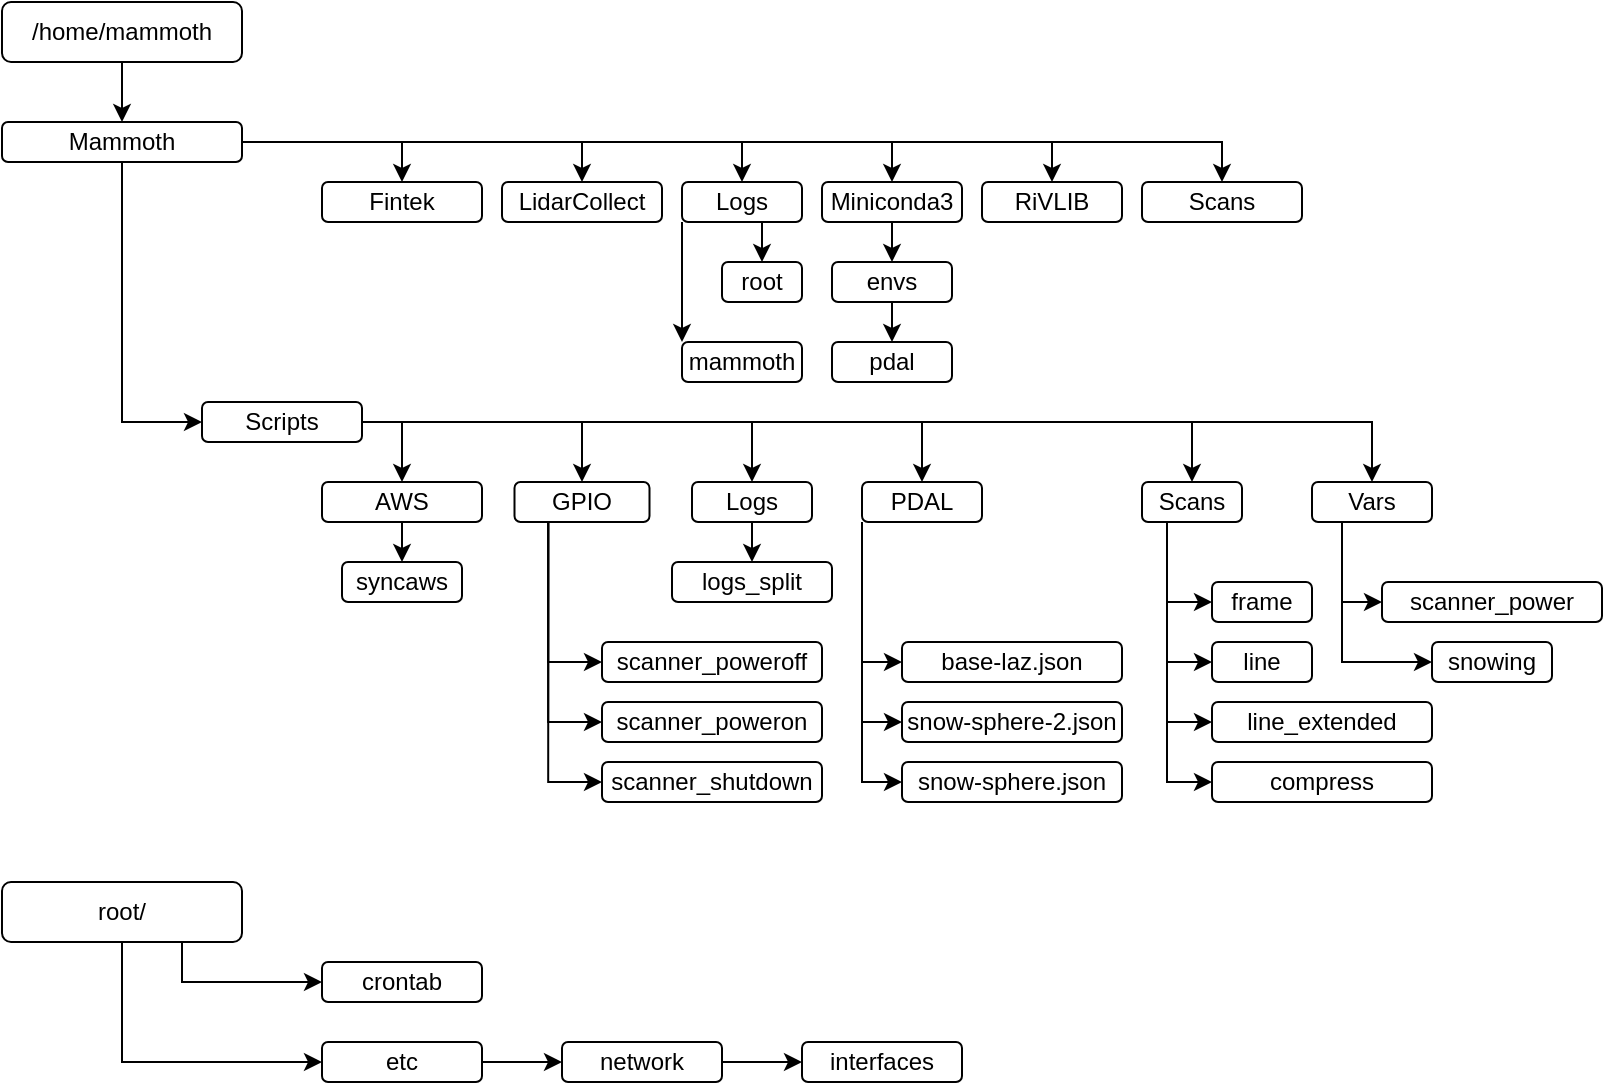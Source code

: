<mxfile version="13.7.9" type="device"><diagram id="GPwn81fz-g4gS83WzSSP" name="Page-1"><mxGraphModel dx="1026" dy="604" grid="1" gridSize="10" guides="1" tooltips="1" connect="1" arrows="1" fold="1" page="1" pageScale="1" pageWidth="850" pageHeight="1100" math="0" shadow="0"><root><mxCell id="0"/><mxCell id="1" parent="0"/><mxCell id="YH4ZgeWVAiN75wn5fXEC-18" style="edgeStyle=orthogonalEdgeStyle;rounded=0;orthogonalLoop=1;jettySize=auto;html=1;exitX=0.5;exitY=1;exitDx=0;exitDy=0;entryX=0.5;entryY=0;entryDx=0;entryDy=0;" edge="1" parent="1" source="YH4ZgeWVAiN75wn5fXEC-1" target="YH4ZgeWVAiN75wn5fXEC-3"><mxGeometry relative="1" as="geometry"/></mxCell><mxCell id="YH4ZgeWVAiN75wn5fXEC-1" value="/home/mammoth" style="rounded=1;whiteSpace=wrap;html=1;" vertex="1" parent="1"><mxGeometry x="40" y="80" width="120" height="30" as="geometry"/></mxCell><mxCell id="YH4ZgeWVAiN75wn5fXEC-80" style="edgeStyle=orthogonalEdgeStyle;rounded=0;orthogonalLoop=1;jettySize=auto;html=1;exitX=0.5;exitY=1;exitDx=0;exitDy=0;entryX=0;entryY=0.5;entryDx=0;entryDy=0;" edge="1" parent="1" source="YH4ZgeWVAiN75wn5fXEC-2" target="YH4ZgeWVAiN75wn5fXEC-78"><mxGeometry relative="1" as="geometry"/></mxCell><mxCell id="YH4ZgeWVAiN75wn5fXEC-82" style="edgeStyle=orthogonalEdgeStyle;rounded=0;orthogonalLoop=1;jettySize=auto;html=1;exitX=0.75;exitY=1;exitDx=0;exitDy=0;entryX=0;entryY=0.5;entryDx=0;entryDy=0;" edge="1" parent="1" source="YH4ZgeWVAiN75wn5fXEC-2" target="YH4ZgeWVAiN75wn5fXEC-77"><mxGeometry relative="1" as="geometry"/></mxCell><mxCell id="YH4ZgeWVAiN75wn5fXEC-2" value="root/" style="rounded=1;whiteSpace=wrap;html=1;" vertex="1" parent="1"><mxGeometry x="40" y="520" width="120" height="30" as="geometry"/></mxCell><mxCell id="YH4ZgeWVAiN75wn5fXEC-20" style="edgeStyle=orthogonalEdgeStyle;rounded=0;orthogonalLoop=1;jettySize=auto;html=1;exitX=1;exitY=0.5;exitDx=0;exitDy=0;entryX=0.5;entryY=0;entryDx=0;entryDy=0;" edge="1" parent="1" source="YH4ZgeWVAiN75wn5fXEC-3" target="YH4ZgeWVAiN75wn5fXEC-4"><mxGeometry relative="1" as="geometry"/></mxCell><mxCell id="YH4ZgeWVAiN75wn5fXEC-21" style="edgeStyle=orthogonalEdgeStyle;rounded=0;orthogonalLoop=1;jettySize=auto;html=1;exitX=1;exitY=0.5;exitDx=0;exitDy=0;entryX=0.5;entryY=0;entryDx=0;entryDy=0;" edge="1" parent="1" source="YH4ZgeWVAiN75wn5fXEC-3" target="YH4ZgeWVAiN75wn5fXEC-5"><mxGeometry relative="1" as="geometry"/></mxCell><mxCell id="YH4ZgeWVAiN75wn5fXEC-22" style="edgeStyle=orthogonalEdgeStyle;rounded=0;orthogonalLoop=1;jettySize=auto;html=1;exitX=1;exitY=0.5;exitDx=0;exitDy=0;entryX=0.5;entryY=0;entryDx=0;entryDy=0;" edge="1" parent="1" source="YH4ZgeWVAiN75wn5fXEC-3" target="YH4ZgeWVAiN75wn5fXEC-7"><mxGeometry relative="1" as="geometry"/></mxCell><mxCell id="YH4ZgeWVAiN75wn5fXEC-23" style="edgeStyle=orthogonalEdgeStyle;rounded=0;orthogonalLoop=1;jettySize=auto;html=1;exitX=1;exitY=0.5;exitDx=0;exitDy=0;entryX=0.5;entryY=0;entryDx=0;entryDy=0;" edge="1" parent="1" source="YH4ZgeWVAiN75wn5fXEC-3" target="YH4ZgeWVAiN75wn5fXEC-8"><mxGeometry relative="1" as="geometry"/></mxCell><mxCell id="YH4ZgeWVAiN75wn5fXEC-24" style="edgeStyle=orthogonalEdgeStyle;rounded=0;orthogonalLoop=1;jettySize=auto;html=1;exitX=0.5;exitY=1;exitDx=0;exitDy=0;entryX=0;entryY=0.5;entryDx=0;entryDy=0;" edge="1" parent="1" source="YH4ZgeWVAiN75wn5fXEC-3" target="YH4ZgeWVAiN75wn5fXEC-11"><mxGeometry relative="1" as="geometry"/></mxCell><mxCell id="YH4ZgeWVAiN75wn5fXEC-37" style="edgeStyle=orthogonalEdgeStyle;rounded=0;orthogonalLoop=1;jettySize=auto;html=1;exitX=1;exitY=0.5;exitDx=0;exitDy=0;entryX=0.5;entryY=0;entryDx=0;entryDy=0;" edge="1" parent="1" source="YH4ZgeWVAiN75wn5fXEC-3" target="YH4ZgeWVAiN75wn5fXEC-9"><mxGeometry relative="1" as="geometry"/></mxCell><mxCell id="YH4ZgeWVAiN75wn5fXEC-38" style="edgeStyle=orthogonalEdgeStyle;rounded=0;orthogonalLoop=1;jettySize=auto;html=1;exitX=1;exitY=0.5;exitDx=0;exitDy=0;entryX=0.5;entryY=0;entryDx=0;entryDy=0;" edge="1" parent="1" source="YH4ZgeWVAiN75wn5fXEC-3" target="YH4ZgeWVAiN75wn5fXEC-10"><mxGeometry relative="1" as="geometry"/></mxCell><mxCell id="YH4ZgeWVAiN75wn5fXEC-3" value="Mammoth" style="rounded=1;whiteSpace=wrap;html=1;" vertex="1" parent="1"><mxGeometry x="40" y="140" width="120" height="20" as="geometry"/></mxCell><mxCell id="YH4ZgeWVAiN75wn5fXEC-4" value="Fintek" style="rounded=1;whiteSpace=wrap;html=1;" vertex="1" parent="1"><mxGeometry x="200" y="170" width="80" height="20" as="geometry"/></mxCell><mxCell id="YH4ZgeWVAiN75wn5fXEC-5" value="LidarCollect" style="rounded=1;whiteSpace=wrap;html=1;" vertex="1" parent="1"><mxGeometry x="290" y="170" width="80" height="20" as="geometry"/></mxCell><mxCell id="YH4ZgeWVAiN75wn5fXEC-41" style="edgeStyle=orthogonalEdgeStyle;rounded=0;orthogonalLoop=1;jettySize=auto;html=1;exitX=0.5;exitY=1;exitDx=0;exitDy=0;entryX=0.5;entryY=0;entryDx=0;entryDy=0;" edge="1" parent="1" source="YH4ZgeWVAiN75wn5fXEC-7" target="YH4ZgeWVAiN75wn5fXEC-40"><mxGeometry relative="1" as="geometry"/></mxCell><mxCell id="YH4ZgeWVAiN75wn5fXEC-43" style="edgeStyle=orthogonalEdgeStyle;rounded=0;orthogonalLoop=1;jettySize=auto;html=1;exitX=0;exitY=1;exitDx=0;exitDy=0;entryX=0;entryY=0;entryDx=0;entryDy=0;" edge="1" parent="1" source="YH4ZgeWVAiN75wn5fXEC-7" target="YH4ZgeWVAiN75wn5fXEC-39"><mxGeometry relative="1" as="geometry"/></mxCell><mxCell id="YH4ZgeWVAiN75wn5fXEC-7" value="Logs" style="rounded=1;whiteSpace=wrap;html=1;" vertex="1" parent="1"><mxGeometry x="380" y="170" width="60" height="20" as="geometry"/></mxCell><mxCell id="YH4ZgeWVAiN75wn5fXEC-35" style="edgeStyle=orthogonalEdgeStyle;rounded=0;orthogonalLoop=1;jettySize=auto;html=1;exitX=0.5;exitY=1;exitDx=0;exitDy=0;entryX=0.5;entryY=0;entryDx=0;entryDy=0;" edge="1" parent="1" source="YH4ZgeWVAiN75wn5fXEC-8" target="YH4ZgeWVAiN75wn5fXEC-33"><mxGeometry relative="1" as="geometry"/></mxCell><mxCell id="YH4ZgeWVAiN75wn5fXEC-8" value="Miniconda3" style="rounded=1;whiteSpace=wrap;html=1;" vertex="1" parent="1"><mxGeometry x="450" y="170" width="70" height="20" as="geometry"/></mxCell><mxCell id="YH4ZgeWVAiN75wn5fXEC-9" value="RiVLIB" style="rounded=1;whiteSpace=wrap;html=1;" vertex="1" parent="1"><mxGeometry x="530" y="170" width="70" height="20" as="geometry"/></mxCell><mxCell id="YH4ZgeWVAiN75wn5fXEC-10" value="Scans" style="rounded=1;whiteSpace=wrap;html=1;" vertex="1" parent="1"><mxGeometry x="610" y="170" width="80" height="20" as="geometry"/></mxCell><mxCell id="YH4ZgeWVAiN75wn5fXEC-26" style="edgeStyle=orthogonalEdgeStyle;rounded=0;orthogonalLoop=1;jettySize=auto;html=1;exitX=1;exitY=0.5;exitDx=0;exitDy=0;entryX=0.5;entryY=0;entryDx=0;entryDy=0;" edge="1" parent="1" source="YH4ZgeWVAiN75wn5fXEC-11" target="YH4ZgeWVAiN75wn5fXEC-12"><mxGeometry relative="1" as="geometry"/></mxCell><mxCell id="YH4ZgeWVAiN75wn5fXEC-27" style="edgeStyle=orthogonalEdgeStyle;rounded=0;orthogonalLoop=1;jettySize=auto;html=1;exitX=1;exitY=0.5;exitDx=0;exitDy=0;entryX=0.5;entryY=0;entryDx=0;entryDy=0;" edge="1" parent="1" source="YH4ZgeWVAiN75wn5fXEC-11" target="YH4ZgeWVAiN75wn5fXEC-13"><mxGeometry relative="1" as="geometry"/></mxCell><mxCell id="YH4ZgeWVAiN75wn5fXEC-28" style="edgeStyle=orthogonalEdgeStyle;rounded=0;orthogonalLoop=1;jettySize=auto;html=1;exitX=1;exitY=0.5;exitDx=0;exitDy=0;entryX=0.5;entryY=0;entryDx=0;entryDy=0;" edge="1" parent="1" source="YH4ZgeWVAiN75wn5fXEC-11" target="YH4ZgeWVAiN75wn5fXEC-14"><mxGeometry relative="1" as="geometry"/></mxCell><mxCell id="YH4ZgeWVAiN75wn5fXEC-29" style="edgeStyle=orthogonalEdgeStyle;rounded=0;orthogonalLoop=1;jettySize=auto;html=1;exitX=1;exitY=0.5;exitDx=0;exitDy=0;entryX=0.5;entryY=0;entryDx=0;entryDy=0;" edge="1" parent="1" source="YH4ZgeWVAiN75wn5fXEC-11" target="YH4ZgeWVAiN75wn5fXEC-15"><mxGeometry relative="1" as="geometry"/></mxCell><mxCell id="YH4ZgeWVAiN75wn5fXEC-31" style="edgeStyle=orthogonalEdgeStyle;rounded=0;orthogonalLoop=1;jettySize=auto;html=1;exitX=1;exitY=0.5;exitDx=0;exitDy=0;entryX=0.5;entryY=0;entryDx=0;entryDy=0;" edge="1" parent="1" source="YH4ZgeWVAiN75wn5fXEC-11" target="YH4ZgeWVAiN75wn5fXEC-16"><mxGeometry relative="1" as="geometry"/></mxCell><mxCell id="YH4ZgeWVAiN75wn5fXEC-32" style="edgeStyle=orthogonalEdgeStyle;rounded=0;orthogonalLoop=1;jettySize=auto;html=1;exitX=1;exitY=0.5;exitDx=0;exitDy=0;entryX=0.5;entryY=0;entryDx=0;entryDy=0;" edge="1" parent="1" source="YH4ZgeWVAiN75wn5fXEC-11" target="YH4ZgeWVAiN75wn5fXEC-17"><mxGeometry relative="1" as="geometry"/></mxCell><mxCell id="YH4ZgeWVAiN75wn5fXEC-11" value="Scripts" style="rounded=1;whiteSpace=wrap;html=1;" vertex="1" parent="1"><mxGeometry x="140" y="280" width="80" height="20" as="geometry"/></mxCell><mxCell id="YH4ZgeWVAiN75wn5fXEC-45" style="edgeStyle=orthogonalEdgeStyle;rounded=0;orthogonalLoop=1;jettySize=auto;html=1;exitX=0.5;exitY=1;exitDx=0;exitDy=0;entryX=0.5;entryY=0;entryDx=0;entryDy=0;" edge="1" parent="1" source="YH4ZgeWVAiN75wn5fXEC-12" target="YH4ZgeWVAiN75wn5fXEC-44"><mxGeometry relative="1" as="geometry"/></mxCell><mxCell id="YH4ZgeWVAiN75wn5fXEC-12" value="AWS" style="rounded=1;whiteSpace=wrap;html=1;" vertex="1" parent="1"><mxGeometry x="200" y="320" width="80" height="20" as="geometry"/></mxCell><mxCell id="YH4ZgeWVAiN75wn5fXEC-49" style="edgeStyle=orthogonalEdgeStyle;rounded=0;orthogonalLoop=1;jettySize=auto;html=1;exitX=0.25;exitY=1;exitDx=0;exitDy=0;entryX=0;entryY=0.5;entryDx=0;entryDy=0;" edge="1" parent="1" source="YH4ZgeWVAiN75wn5fXEC-13" target="YH4ZgeWVAiN75wn5fXEC-46"><mxGeometry relative="1" as="geometry"/></mxCell><mxCell id="YH4ZgeWVAiN75wn5fXEC-50" style="edgeStyle=orthogonalEdgeStyle;rounded=0;orthogonalLoop=1;jettySize=auto;html=1;exitX=0.25;exitY=1;exitDx=0;exitDy=0;entryX=0;entryY=0.5;entryDx=0;entryDy=0;" edge="1" parent="1" source="YH4ZgeWVAiN75wn5fXEC-13" target="YH4ZgeWVAiN75wn5fXEC-47"><mxGeometry relative="1" as="geometry"/></mxCell><mxCell id="YH4ZgeWVAiN75wn5fXEC-51" style="edgeStyle=orthogonalEdgeStyle;rounded=0;orthogonalLoop=1;jettySize=auto;html=1;exitX=0.25;exitY=1;exitDx=0;exitDy=0;entryX=0;entryY=0.5;entryDx=0;entryDy=0;" edge="1" parent="1" source="YH4ZgeWVAiN75wn5fXEC-13" target="YH4ZgeWVAiN75wn5fXEC-48"><mxGeometry relative="1" as="geometry"/></mxCell><mxCell id="YH4ZgeWVAiN75wn5fXEC-13" value="GPIO" style="rounded=1;whiteSpace=wrap;html=1;" vertex="1" parent="1"><mxGeometry x="296.25" y="320" width="67.5" height="20" as="geometry"/></mxCell><mxCell id="YH4ZgeWVAiN75wn5fXEC-53" style="edgeStyle=orthogonalEdgeStyle;rounded=0;orthogonalLoop=1;jettySize=auto;html=1;exitX=0.5;exitY=1;exitDx=0;exitDy=0;entryX=0.5;entryY=0;entryDx=0;entryDy=0;" edge="1" parent="1" source="YH4ZgeWVAiN75wn5fXEC-14" target="YH4ZgeWVAiN75wn5fXEC-52"><mxGeometry relative="1" as="geometry"/></mxCell><mxCell id="YH4ZgeWVAiN75wn5fXEC-14" value="Logs" style="rounded=1;whiteSpace=wrap;html=1;" vertex="1" parent="1"><mxGeometry x="385" y="320" width="60" height="20" as="geometry"/></mxCell><mxCell id="YH4ZgeWVAiN75wn5fXEC-74" style="edgeStyle=orthogonalEdgeStyle;rounded=0;orthogonalLoop=1;jettySize=auto;html=1;exitX=0;exitY=1;exitDx=0;exitDy=0;entryX=0;entryY=0.5;entryDx=0;entryDy=0;" edge="1" parent="1" source="YH4ZgeWVAiN75wn5fXEC-15" target="YH4ZgeWVAiN75wn5fXEC-62"><mxGeometry relative="1" as="geometry"/></mxCell><mxCell id="YH4ZgeWVAiN75wn5fXEC-75" style="edgeStyle=orthogonalEdgeStyle;rounded=0;orthogonalLoop=1;jettySize=auto;html=1;exitX=0;exitY=1;exitDx=0;exitDy=0;entryX=0;entryY=0.5;entryDx=0;entryDy=0;" edge="1" parent="1" source="YH4ZgeWVAiN75wn5fXEC-15" target="YH4ZgeWVAiN75wn5fXEC-61"><mxGeometry relative="1" as="geometry"/></mxCell><mxCell id="YH4ZgeWVAiN75wn5fXEC-76" style="edgeStyle=orthogonalEdgeStyle;rounded=0;orthogonalLoop=1;jettySize=auto;html=1;exitX=0;exitY=1;exitDx=0;exitDy=0;entryX=0;entryY=0.5;entryDx=0;entryDy=0;" edge="1" parent="1" source="YH4ZgeWVAiN75wn5fXEC-15" target="YH4ZgeWVAiN75wn5fXEC-60"><mxGeometry relative="1" as="geometry"/></mxCell><mxCell id="YH4ZgeWVAiN75wn5fXEC-15" value="PDAL" style="rounded=1;whiteSpace=wrap;html=1;" vertex="1" parent="1"><mxGeometry x="470" y="320" width="60" height="20" as="geometry"/></mxCell><mxCell id="YH4ZgeWVAiN75wn5fXEC-68" style="edgeStyle=orthogonalEdgeStyle;rounded=0;orthogonalLoop=1;jettySize=auto;html=1;exitX=0.25;exitY=1;exitDx=0;exitDy=0;entryX=0;entryY=0.5;entryDx=0;entryDy=0;" edge="1" parent="1" source="YH4ZgeWVAiN75wn5fXEC-16" target="YH4ZgeWVAiN75wn5fXEC-54"><mxGeometry relative="1" as="geometry"/></mxCell><mxCell id="YH4ZgeWVAiN75wn5fXEC-69" style="edgeStyle=orthogonalEdgeStyle;rounded=0;orthogonalLoop=1;jettySize=auto;html=1;exitX=0.25;exitY=1;exitDx=0;exitDy=0;entryX=0;entryY=0.5;entryDx=0;entryDy=0;" edge="1" parent="1" source="YH4ZgeWVAiN75wn5fXEC-16" target="YH4ZgeWVAiN75wn5fXEC-55"><mxGeometry relative="1" as="geometry"/></mxCell><mxCell id="YH4ZgeWVAiN75wn5fXEC-70" style="edgeStyle=orthogonalEdgeStyle;rounded=0;orthogonalLoop=1;jettySize=auto;html=1;exitX=0.25;exitY=1;exitDx=0;exitDy=0;entryX=0;entryY=0.5;entryDx=0;entryDy=0;" edge="1" parent="1" source="YH4ZgeWVAiN75wn5fXEC-16" target="YH4ZgeWVAiN75wn5fXEC-56"><mxGeometry relative="1" as="geometry"/></mxCell><mxCell id="YH4ZgeWVAiN75wn5fXEC-71" style="edgeStyle=orthogonalEdgeStyle;rounded=0;orthogonalLoop=1;jettySize=auto;html=1;exitX=0.25;exitY=1;exitDx=0;exitDy=0;entryX=0;entryY=0.5;entryDx=0;entryDy=0;" edge="1" parent="1" source="YH4ZgeWVAiN75wn5fXEC-16" target="YH4ZgeWVAiN75wn5fXEC-57"><mxGeometry relative="1" as="geometry"/></mxCell><mxCell id="YH4ZgeWVAiN75wn5fXEC-16" value="Scans" style="rounded=1;whiteSpace=wrap;html=1;" vertex="1" parent="1"><mxGeometry x="610" y="320" width="50" height="20" as="geometry"/></mxCell><mxCell id="YH4ZgeWVAiN75wn5fXEC-65" style="edgeStyle=orthogonalEdgeStyle;rounded=0;orthogonalLoop=1;jettySize=auto;html=1;exitX=0.25;exitY=1;exitDx=0;exitDy=0;entryX=0;entryY=0.5;entryDx=0;entryDy=0;" edge="1" parent="1" source="YH4ZgeWVAiN75wn5fXEC-17" target="YH4ZgeWVAiN75wn5fXEC-58"><mxGeometry relative="1" as="geometry"/></mxCell><mxCell id="YH4ZgeWVAiN75wn5fXEC-67" style="edgeStyle=orthogonalEdgeStyle;rounded=0;orthogonalLoop=1;jettySize=auto;html=1;exitX=0.25;exitY=1;exitDx=0;exitDy=0;entryX=0;entryY=0.5;entryDx=0;entryDy=0;" edge="1" parent="1" source="YH4ZgeWVAiN75wn5fXEC-17" target="YH4ZgeWVAiN75wn5fXEC-59"><mxGeometry relative="1" as="geometry"/></mxCell><mxCell id="YH4ZgeWVAiN75wn5fXEC-17" value="Vars" style="rounded=1;whiteSpace=wrap;html=1;" vertex="1" parent="1"><mxGeometry x="695" y="320" width="60" height="20" as="geometry"/></mxCell><mxCell id="YH4ZgeWVAiN75wn5fXEC-36" style="edgeStyle=orthogonalEdgeStyle;rounded=0;orthogonalLoop=1;jettySize=auto;html=1;exitX=0.5;exitY=1;exitDx=0;exitDy=0;entryX=0.5;entryY=0;entryDx=0;entryDy=0;" edge="1" parent="1" source="YH4ZgeWVAiN75wn5fXEC-33" target="YH4ZgeWVAiN75wn5fXEC-34"><mxGeometry relative="1" as="geometry"/></mxCell><mxCell id="YH4ZgeWVAiN75wn5fXEC-33" value="envs" style="rounded=1;whiteSpace=wrap;html=1;" vertex="1" parent="1"><mxGeometry x="455" y="210" width="60" height="20" as="geometry"/></mxCell><mxCell id="YH4ZgeWVAiN75wn5fXEC-34" value="pdal" style="rounded=1;whiteSpace=wrap;html=1;" vertex="1" parent="1"><mxGeometry x="455" y="250" width="60" height="20" as="geometry"/></mxCell><mxCell id="YH4ZgeWVAiN75wn5fXEC-39" value="mammoth" style="rounded=1;whiteSpace=wrap;html=1;" vertex="1" parent="1"><mxGeometry x="380" y="250" width="60" height="20" as="geometry"/></mxCell><mxCell id="YH4ZgeWVAiN75wn5fXEC-40" value="root" style="rounded=1;whiteSpace=wrap;html=1;" vertex="1" parent="1"><mxGeometry x="400" y="210" width="40" height="20" as="geometry"/></mxCell><mxCell id="YH4ZgeWVAiN75wn5fXEC-44" value="syncaws" style="rounded=1;whiteSpace=wrap;html=1;" vertex="1" parent="1"><mxGeometry x="210" y="360" width="60" height="20" as="geometry"/></mxCell><mxCell id="YH4ZgeWVAiN75wn5fXEC-46" value="scanner_poweroff" style="rounded=1;whiteSpace=wrap;html=1;" vertex="1" parent="1"><mxGeometry x="340" y="400" width="110" height="20" as="geometry"/></mxCell><mxCell id="YH4ZgeWVAiN75wn5fXEC-47" value="scanner_poweron" style="rounded=1;whiteSpace=wrap;html=1;" vertex="1" parent="1"><mxGeometry x="340" y="430" width="110" height="20" as="geometry"/></mxCell><mxCell id="YH4ZgeWVAiN75wn5fXEC-48" value="scanner_shutdown" style="rounded=1;whiteSpace=wrap;html=1;" vertex="1" parent="1"><mxGeometry x="340" y="460" width="110" height="20" as="geometry"/></mxCell><mxCell id="YH4ZgeWVAiN75wn5fXEC-52" value="logs_split" style="rounded=1;whiteSpace=wrap;html=1;" vertex="1" parent="1"><mxGeometry x="375" y="360" width="80" height="20" as="geometry"/></mxCell><mxCell id="YH4ZgeWVAiN75wn5fXEC-54" value="frame" style="rounded=1;whiteSpace=wrap;html=1;" vertex="1" parent="1"><mxGeometry x="645" y="370" width="50" height="20" as="geometry"/></mxCell><mxCell id="YH4ZgeWVAiN75wn5fXEC-55" value="line" style="rounded=1;whiteSpace=wrap;html=1;" vertex="1" parent="1"><mxGeometry x="645" y="400" width="50" height="20" as="geometry"/></mxCell><mxCell id="YH4ZgeWVAiN75wn5fXEC-56" value="line_extended" style="rounded=1;whiteSpace=wrap;html=1;" vertex="1" parent="1"><mxGeometry x="645" y="430" width="110" height="20" as="geometry"/></mxCell><mxCell id="YH4ZgeWVAiN75wn5fXEC-57" value="compress" style="rounded=1;whiteSpace=wrap;html=1;" vertex="1" parent="1"><mxGeometry x="645" y="460" width="110" height="20" as="geometry"/></mxCell><mxCell id="YH4ZgeWVAiN75wn5fXEC-58" value="snowing" style="rounded=1;whiteSpace=wrap;html=1;" vertex="1" parent="1"><mxGeometry x="755" y="400" width="60" height="20" as="geometry"/></mxCell><mxCell id="YH4ZgeWVAiN75wn5fXEC-59" value="scanner_power" style="rounded=1;whiteSpace=wrap;html=1;" vertex="1" parent="1"><mxGeometry x="730" y="370" width="110" height="20" as="geometry"/></mxCell><mxCell id="YH4ZgeWVAiN75wn5fXEC-60" value="snow-sphere.json" style="rounded=1;whiteSpace=wrap;html=1;" vertex="1" parent="1"><mxGeometry x="490" y="460" width="110" height="20" as="geometry"/></mxCell><mxCell id="YH4ZgeWVAiN75wn5fXEC-61" value="snow-sphere-2.json" style="rounded=1;whiteSpace=wrap;html=1;" vertex="1" parent="1"><mxGeometry x="490" y="430" width="110" height="20" as="geometry"/></mxCell><mxCell id="YH4ZgeWVAiN75wn5fXEC-62" value="base-laz.json" style="rounded=1;whiteSpace=wrap;html=1;" vertex="1" parent="1"><mxGeometry x="490" y="400" width="110" height="20" as="geometry"/></mxCell><mxCell id="YH4ZgeWVAiN75wn5fXEC-77" value="crontab" style="rounded=1;whiteSpace=wrap;html=1;" vertex="1" parent="1"><mxGeometry x="200" y="560" width="80" height="20" as="geometry"/></mxCell><mxCell id="YH4ZgeWVAiN75wn5fXEC-81" style="edgeStyle=orthogonalEdgeStyle;rounded=0;orthogonalLoop=1;jettySize=auto;html=1;exitX=1;exitY=0.5;exitDx=0;exitDy=0;entryX=0;entryY=0.5;entryDx=0;entryDy=0;" edge="1" parent="1" source="YH4ZgeWVAiN75wn5fXEC-78" target="YH4ZgeWVAiN75wn5fXEC-79"><mxGeometry relative="1" as="geometry"/></mxCell><mxCell id="YH4ZgeWVAiN75wn5fXEC-78" value="etc" style="rounded=1;whiteSpace=wrap;html=1;" vertex="1" parent="1"><mxGeometry x="200" y="600" width="80" height="20" as="geometry"/></mxCell><mxCell id="YH4ZgeWVAiN75wn5fXEC-84" style="edgeStyle=orthogonalEdgeStyle;rounded=0;orthogonalLoop=1;jettySize=auto;html=1;exitX=1;exitY=0.5;exitDx=0;exitDy=0;entryX=0;entryY=0.5;entryDx=0;entryDy=0;" edge="1" parent="1" source="YH4ZgeWVAiN75wn5fXEC-79" target="YH4ZgeWVAiN75wn5fXEC-83"><mxGeometry relative="1" as="geometry"/></mxCell><mxCell id="YH4ZgeWVAiN75wn5fXEC-79" value="network" style="rounded=1;whiteSpace=wrap;html=1;" vertex="1" parent="1"><mxGeometry x="320" y="600" width="80" height="20" as="geometry"/></mxCell><mxCell id="YH4ZgeWVAiN75wn5fXEC-83" value="interfaces" style="rounded=1;whiteSpace=wrap;html=1;" vertex="1" parent="1"><mxGeometry x="440" y="600" width="80" height="20" as="geometry"/></mxCell></root></mxGraphModel></diagram></mxfile>